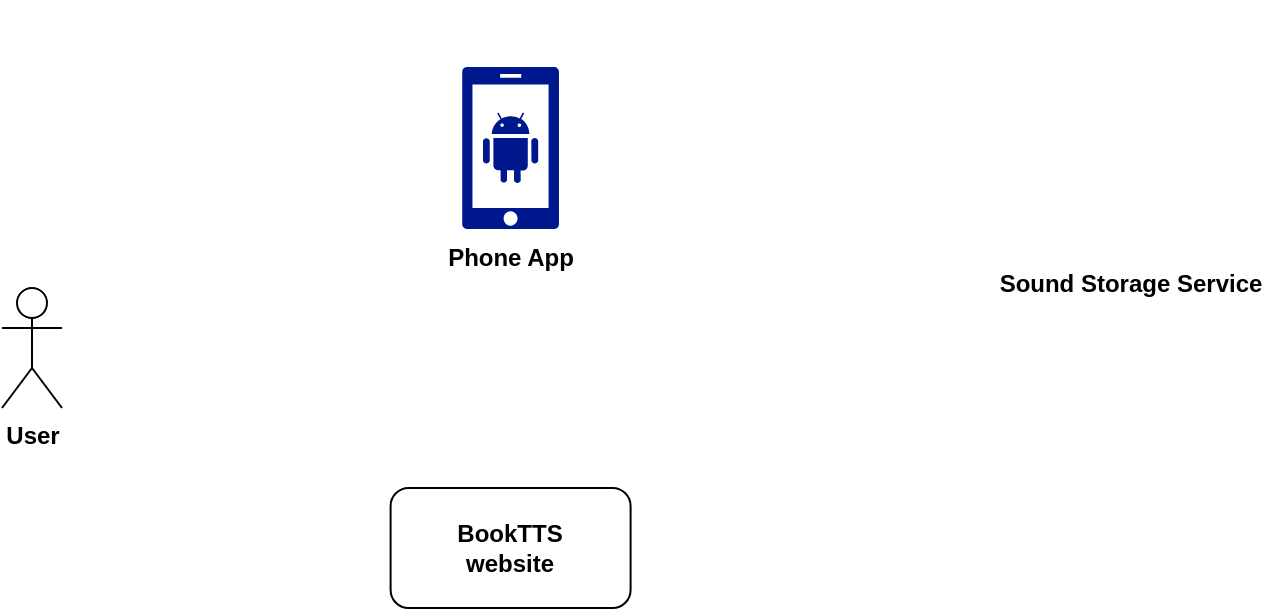 <mxfile version="20.0.1" type="github">
  <diagram id="0_uWrMZglboZPw79OCQA" name="Page-1">
    <mxGraphModel dx="1149" dy="1476" grid="1" gridSize="10" guides="1" tooltips="1" connect="1" arrows="1" fold="1" page="1" pageScale="1" pageWidth="1920" pageHeight="1200" math="0" shadow="0">
      <root>
        <mxCell id="0" />
        <mxCell id="1" parent="0" />
        <mxCell id="toMGbnep0iSQmidmhHXx-1" value="&lt;b&gt;BookTTS&lt;br&gt;website&lt;/b&gt;" style="rounded=1;whiteSpace=wrap;html=1;" vertex="1" parent="1">
          <mxGeometry x="1014.3" y="470" width="120" height="60" as="geometry" />
        </mxCell>
        <mxCell id="toMGbnep0iSQmidmhHXx-2" value="&lt;b&gt;User&lt;/b&gt;" style="shape=umlActor;verticalLabelPosition=bottom;verticalAlign=top;html=1;outlineConnect=0;" vertex="1" parent="1">
          <mxGeometry x="820" y="370" width="30" height="60" as="geometry" />
        </mxCell>
        <mxCell id="toMGbnep0iSQmidmhHXx-4" value="&lt;b&gt;Sound Storage Service&lt;/b&gt;" style="shape=image;html=1;verticalAlign=top;verticalLabelPosition=bottom;labelBackgroundColor=#ffffff;imageAspect=0;aspect=fixed;image=https://cdn0.iconfinder.com/data/icons/social-network-9/50/19-128.png" vertex="1" parent="1">
          <mxGeometry x="1320" y="226" width="128" height="128" as="geometry" />
        </mxCell>
        <mxCell id="toMGbnep0iSQmidmhHXx-6" value="&lt;b&gt;Phone App&lt;/b&gt;" style="sketch=0;aspect=fixed;pointerEvents=1;shadow=0;dashed=0;html=1;strokeColor=none;labelPosition=center;verticalLabelPosition=bottom;verticalAlign=top;align=center;fillColor=#00188D;shape=mxgraph.mscae.enterprise.android_phone" vertex="1" parent="1">
          <mxGeometry x="1050" y="259.5" width="48.6" height="81" as="geometry" />
        </mxCell>
      </root>
    </mxGraphModel>
  </diagram>
</mxfile>
